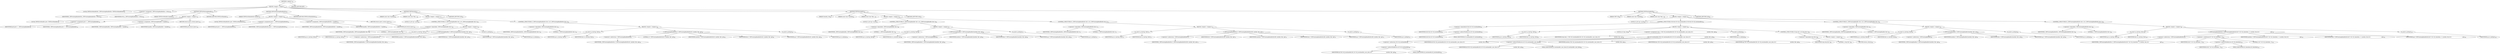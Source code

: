 digraph "&lt;global&gt;" {  
"45144" [label = <(METHOD,&lt;global&gt;)<SUB>30</SUB>> ]
"45145" [label = <(BLOCK,&lt;empty&gt;,&lt;empty&gt;)> ]
"45146" [label = <(LOCAL,TIFFErrorHandlerExt _TIFFwarningHandlerExt: TIFFErrorHandlerExt)<SUB>30</SUB>> ]
"45147" [label = <(&lt;operator&gt;.assignment,_TIFFwarningHandlerExt = NULL)<SUB>30</SUB>> ]
"45148" [label = <(IDENTIFIER,_TIFFwarningHandlerExt,_TIFFwarningHandlerExt = NULL)<SUB>30</SUB>> ]
"45149" [label = <(IDENTIFIER,NULL,_TIFFwarningHandlerExt = NULL)<SUB>30</SUB>> ]
"45150" [label = <(METHOD,TIFFSetWarningHandler)<SUB>32</SUB>> ]
"45151" [label = <(PARAM,TIFFErrorHandler handler)<SUB>32</SUB>> ]
"45152" [label = <(BLOCK,&lt;empty&gt;,&lt;empty&gt;)<SUB>33</SUB>> ]
"45153" [label = <(LOCAL,TIFFErrorHandler prev: TIFFErrorHandler)<SUB>34</SUB>> ]
"45154" [label = <(&lt;operator&gt;.assignment,prev = _TIFFwarningHandler)<SUB>34</SUB>> ]
"45155" [label = <(IDENTIFIER,prev,prev = _TIFFwarningHandler)<SUB>34</SUB>> ]
"45156" [label = <(IDENTIFIER,_TIFFwarningHandler,prev = _TIFFwarningHandler)<SUB>34</SUB>> ]
"45157" [label = <(&lt;operator&gt;.assignment,_TIFFwarningHandler = handler)<SUB>35</SUB>> ]
"45158" [label = <(IDENTIFIER,_TIFFwarningHandler,_TIFFwarningHandler = handler)<SUB>35</SUB>> ]
"45159" [label = <(IDENTIFIER,handler,_TIFFwarningHandler = handler)<SUB>35</SUB>> ]
"45160" [label = <(RETURN,return (prev);,return (prev);)<SUB>36</SUB>> ]
"45161" [label = <(IDENTIFIER,prev,return (prev);)<SUB>36</SUB>> ]
"45162" [label = <(METHOD_RETURN,TIFFErrorHandler)<SUB>32</SUB>> ]
"45164" [label = <(METHOD,TIFFSetWarningHandlerExt)<SUB>39</SUB>> ]
"45165" [label = <(PARAM,TIFFErrorHandlerExt handler)<SUB>39</SUB>> ]
"45166" [label = <(BLOCK,&lt;empty&gt;,&lt;empty&gt;)<SUB>40</SUB>> ]
"45167" [label = <(LOCAL,TIFFErrorHandlerExt prev: TIFFErrorHandlerExt)<SUB>41</SUB>> ]
"45168" [label = <(&lt;operator&gt;.assignment,prev = _TIFFwarningHandlerExt)<SUB>41</SUB>> ]
"45169" [label = <(IDENTIFIER,prev,prev = _TIFFwarningHandlerExt)<SUB>41</SUB>> ]
"45170" [label = <(IDENTIFIER,_TIFFwarningHandlerExt,prev = _TIFFwarningHandlerExt)<SUB>41</SUB>> ]
"45171" [label = <(&lt;operator&gt;.assignment,_TIFFwarningHandlerExt = handler)<SUB>42</SUB>> ]
"45172" [label = <(IDENTIFIER,_TIFFwarningHandlerExt,_TIFFwarningHandlerExt = handler)<SUB>42</SUB>> ]
"45173" [label = <(IDENTIFIER,handler,_TIFFwarningHandlerExt = handler)<SUB>42</SUB>> ]
"45174" [label = <(RETURN,return (prev);,return (prev);)<SUB>43</SUB>> ]
"45175" [label = <(IDENTIFIER,prev,return (prev);)<SUB>43</SUB>> ]
"45176" [label = <(METHOD_RETURN,TIFFErrorHandlerExt)<SUB>39</SUB>> ]
"45178" [label = <(METHOD,TIFFWarning)<SUB>46</SUB>> ]
"45179" [label = <(PARAM,const char *module)<SUB>46</SUB>> ]
"45180" [label = <(PARAM,const char *fmt...)<SUB>46</SUB>> ]
"45181" [label = <(BLOCK,&lt;empty&gt;,&lt;empty&gt;)<SUB>47</SUB>> ]
"45182" [label = <(LOCAL,va_list ap: va_list)<SUB>48</SUB>> ]
"45183" [label = <(CONTROL_STRUCTURE,if (_TIFFwarningHandler &amp;&amp; 1),if (_TIFFwarningHandler &amp;&amp; 1))<SUB>49</SUB>> ]
"45184" [label = <(&lt;operator&gt;.logicalAnd,_TIFFwarningHandler &amp;&amp; 1)<SUB>49</SUB>> ]
"45185" [label = <(IDENTIFIER,_TIFFwarningHandler,_TIFFwarningHandler &amp;&amp; 1)<SUB>49</SUB>> ]
"45186" [label = <(LITERAL,1,_TIFFwarningHandler &amp;&amp; 1)<SUB>49</SUB>> ]
"45187" [label = <(BLOCK,&lt;empty&gt;,&lt;empty&gt;)<SUB>50</SUB>> ]
"45188" [label = <(va_start,va_start(ap, fmt))<SUB>51</SUB>> ]
"45189" [label = <(IDENTIFIER,ap,va_start(ap, fmt))<SUB>51</SUB>> ]
"45190" [label = <(IDENTIFIER,fmt,va_start(ap, fmt))<SUB>51</SUB>> ]
"45191" [label = <(*_TIFFwarningHandler,(*_TIFFwarningHandler)(module, fmt, ap))<SUB>52</SUB>> ]
"45192" [label = <(&lt;operator&gt;.indirection,*_TIFFwarningHandler)<SUB>52</SUB>> ]
"45193" [label = <(IDENTIFIER,_TIFFwarningHandler,(*_TIFFwarningHandler)(module, fmt, ap))<SUB>52</SUB>> ]
"45194" [label = <(IDENTIFIER,module,(*_TIFFwarningHandler)(module, fmt, ap))<SUB>52</SUB>> ]
"45195" [label = <(IDENTIFIER,fmt,(*_TIFFwarningHandler)(module, fmt, ap))<SUB>52</SUB>> ]
"45196" [label = <(IDENTIFIER,ap,(*_TIFFwarningHandler)(module, fmt, ap))<SUB>52</SUB>> ]
"45197" [label = <(va_end,va_end(ap))<SUB>53</SUB>> ]
"45198" [label = <(IDENTIFIER,ap,va_end(ap))<SUB>53</SUB>> ]
"45199" [label = <(CONTROL_STRUCTURE,if (_TIFFwarningHandlerExt &amp;&amp; 1),if (_TIFFwarningHandlerExt &amp;&amp; 1))<SUB>55</SUB>> ]
"45200" [label = <(&lt;operator&gt;.logicalAnd,_TIFFwarningHandlerExt &amp;&amp; 1)<SUB>55</SUB>> ]
"45201" [label = <(IDENTIFIER,_TIFFwarningHandlerExt,_TIFFwarningHandlerExt &amp;&amp; 1)<SUB>55</SUB>> ]
"45202" [label = <(LITERAL,1,_TIFFwarningHandlerExt &amp;&amp; 1)<SUB>55</SUB>> ]
"45203" [label = <(BLOCK,&lt;empty&gt;,&lt;empty&gt;)<SUB>56</SUB>> ]
"45204" [label = <(va_start,va_start(ap, fmt))<SUB>57</SUB>> ]
"45205" [label = <(IDENTIFIER,ap,va_start(ap, fmt))<SUB>57</SUB>> ]
"45206" [label = <(IDENTIFIER,fmt,va_start(ap, fmt))<SUB>57</SUB>> ]
"45207" [label = <(*_TIFFwarningHandlerExt,(*_TIFFwarningHandlerExt)(0, module, fmt, ap))<SUB>58</SUB>> ]
"45208" [label = <(&lt;operator&gt;.indirection,*_TIFFwarningHandlerExt)<SUB>58</SUB>> ]
"45209" [label = <(IDENTIFIER,_TIFFwarningHandlerExt,(*_TIFFwarningHandlerExt)(0, module, fmt, ap))<SUB>58</SUB>> ]
"45210" [label = <(LITERAL,0,(*_TIFFwarningHandlerExt)(0, module, fmt, ap))<SUB>58</SUB>> ]
"45211" [label = <(IDENTIFIER,module,(*_TIFFwarningHandlerExt)(0, module, fmt, ap))<SUB>58</SUB>> ]
"45212" [label = <(IDENTIFIER,fmt,(*_TIFFwarningHandlerExt)(0, module, fmt, ap))<SUB>58</SUB>> ]
"45213" [label = <(IDENTIFIER,ap,(*_TIFFwarningHandlerExt)(0, module, fmt, ap))<SUB>58</SUB>> ]
"45214" [label = <(va_end,va_end(ap))<SUB>59</SUB>> ]
"45215" [label = <(IDENTIFIER,ap,va_end(ap))<SUB>59</SUB>> ]
"45216" [label = <(METHOD_RETURN,void)<SUB>46</SUB>> ]
"45218" [label = <(METHOD,TIFFWarningExt)<SUB>63</SUB>> ]
"45219" [label = <(PARAM,thandle_t fd)<SUB>63</SUB>> ]
"45220" [label = <(PARAM,const char *module)<SUB>63</SUB>> ]
"45221" [label = <(PARAM,const char *fmt...)<SUB>63</SUB>> ]
"45222" [label = <(BLOCK,&lt;empty&gt;,&lt;empty&gt;)<SUB>64</SUB>> ]
"45223" [label = <(LOCAL,va_list ap: va_list)<SUB>65</SUB>> ]
"45224" [label = <(CONTROL_STRUCTURE,if (_TIFFwarningHandler &amp;&amp; 1),if (_TIFFwarningHandler &amp;&amp; 1))<SUB>66</SUB>> ]
"45225" [label = <(&lt;operator&gt;.logicalAnd,_TIFFwarningHandler &amp;&amp; 1)<SUB>66</SUB>> ]
"45226" [label = <(IDENTIFIER,_TIFFwarningHandler,_TIFFwarningHandler &amp;&amp; 1)<SUB>66</SUB>> ]
"45227" [label = <(LITERAL,1,_TIFFwarningHandler &amp;&amp; 1)<SUB>66</SUB>> ]
"45228" [label = <(BLOCK,&lt;empty&gt;,&lt;empty&gt;)<SUB>67</SUB>> ]
"45229" [label = <(va_start,va_start(ap, fmt))<SUB>68</SUB>> ]
"45230" [label = <(IDENTIFIER,ap,va_start(ap, fmt))<SUB>68</SUB>> ]
"45231" [label = <(IDENTIFIER,fmt,va_start(ap, fmt))<SUB>68</SUB>> ]
"45232" [label = <(*_TIFFwarningHandler,(*_TIFFwarningHandler)(module, fmt, ap))<SUB>69</SUB>> ]
"45233" [label = <(&lt;operator&gt;.indirection,*_TIFFwarningHandler)<SUB>69</SUB>> ]
"45234" [label = <(IDENTIFIER,_TIFFwarningHandler,(*_TIFFwarningHandler)(module, fmt, ap))<SUB>69</SUB>> ]
"45235" [label = <(IDENTIFIER,module,(*_TIFFwarningHandler)(module, fmt, ap))<SUB>69</SUB>> ]
"45236" [label = <(IDENTIFIER,fmt,(*_TIFFwarningHandler)(module, fmt, ap))<SUB>69</SUB>> ]
"45237" [label = <(IDENTIFIER,ap,(*_TIFFwarningHandler)(module, fmt, ap))<SUB>69</SUB>> ]
"45238" [label = <(va_end,va_end(ap))<SUB>70</SUB>> ]
"45239" [label = <(IDENTIFIER,ap,va_end(ap))<SUB>70</SUB>> ]
"45240" [label = <(CONTROL_STRUCTURE,if (_TIFFwarningHandlerExt &amp;&amp; 1),if (_TIFFwarningHandlerExt &amp;&amp; 1))<SUB>72</SUB>> ]
"45241" [label = <(&lt;operator&gt;.logicalAnd,_TIFFwarningHandlerExt &amp;&amp; 1)<SUB>72</SUB>> ]
"45242" [label = <(IDENTIFIER,_TIFFwarningHandlerExt,_TIFFwarningHandlerExt &amp;&amp; 1)<SUB>72</SUB>> ]
"45243" [label = <(LITERAL,1,_TIFFwarningHandlerExt &amp;&amp; 1)<SUB>72</SUB>> ]
"45244" [label = <(BLOCK,&lt;empty&gt;,&lt;empty&gt;)<SUB>73</SUB>> ]
"45245" [label = <(va_start,va_start(ap, fmt))<SUB>74</SUB>> ]
"45246" [label = <(IDENTIFIER,ap,va_start(ap, fmt))<SUB>74</SUB>> ]
"45247" [label = <(IDENTIFIER,fmt,va_start(ap, fmt))<SUB>74</SUB>> ]
"45248" [label = <(*_TIFFwarningHandlerExt,(*_TIFFwarningHandlerExt)(fd, module, fmt, ap))<SUB>75</SUB>> ]
"45249" [label = <(&lt;operator&gt;.indirection,*_TIFFwarningHandlerExt)<SUB>75</SUB>> ]
"45250" [label = <(IDENTIFIER,_TIFFwarningHandlerExt,(*_TIFFwarningHandlerExt)(fd, module, fmt, ap))<SUB>75</SUB>> ]
"45251" [label = <(IDENTIFIER,fd,(*_TIFFwarningHandlerExt)(fd, module, fmt, ap))<SUB>75</SUB>> ]
"45252" [label = <(IDENTIFIER,module,(*_TIFFwarningHandlerExt)(fd, module, fmt, ap))<SUB>75</SUB>> ]
"45253" [label = <(IDENTIFIER,fmt,(*_TIFFwarningHandlerExt)(fd, module, fmt, ap))<SUB>75</SUB>> ]
"45254" [label = <(IDENTIFIER,ap,(*_TIFFwarningHandlerExt)(fd, module, fmt, ap))<SUB>75</SUB>> ]
"45255" [label = <(va_end,va_end(ap))<SUB>76</SUB>> ]
"45256" [label = <(IDENTIFIER,ap,va_end(ap))<SUB>76</SUB>> ]
"45257" [label = <(METHOD_RETURN,void)<SUB>63</SUB>> ]
"45259" [label = <(METHOD,TIFFWarningExtR)<SUB>80</SUB>> ]
"45260" [label = <(PARAM,TIFF *tif)<SUB>80</SUB>> ]
"45261" [label = <(PARAM,const char *module)<SUB>80</SUB>> ]
"45262" [label = <(PARAM,const char *fmt...)<SUB>80</SUB>> ]
"45263" [label = <(BLOCK,&lt;empty&gt;,&lt;empty&gt;)<SUB>81</SUB>> ]
"45264" [label = <(LOCAL,va_list ap: va_list)<SUB>82</SUB>> ]
"45265" [label = <(CONTROL_STRUCTURE,if (tif &amp;&amp; tif-&gt;tif_warnhandler),if (tif &amp;&amp; tif-&gt;tif_warnhandler))<SUB>83</SUB>> ]
"45266" [label = <(&lt;operator&gt;.logicalAnd,tif &amp;&amp; tif-&gt;tif_warnhandler)<SUB>83</SUB>> ]
"45267" [label = <(IDENTIFIER,tif,tif &amp;&amp; tif-&gt;tif_warnhandler)<SUB>83</SUB>> ]
"45268" [label = <(&lt;operator&gt;.indirectFieldAccess,tif-&gt;tif_warnhandler)<SUB>83</SUB>> ]
"45269" [label = <(IDENTIFIER,tif,tif &amp;&amp; tif-&gt;tif_warnhandler)<SUB>83</SUB>> ]
"45270" [label = <(FIELD_IDENTIFIER,tif_warnhandler,tif_warnhandler)<SUB>83</SUB>> ]
"45271" [label = <(BLOCK,&lt;empty&gt;,&lt;empty&gt;)<SUB>84</SUB>> ]
"45272" [label = <(va_start,va_start(ap, fmt))<SUB>85</SUB>> ]
"45273" [label = <(IDENTIFIER,ap,va_start(ap, fmt))<SUB>85</SUB>> ]
"45274" [label = <(IDENTIFIER,fmt,va_start(ap, fmt))<SUB>85</SUB>> ]
"45275" [label = <(LOCAL,int stop: int)<SUB>86</SUB>> ]
"45276" [label = <(&lt;operator&gt;.assignment,stop = (*tif-&gt;tif_warnhandler)(tif, tif-&gt;tif_warnhandler_user_data,\012                                           module, fmt, ap))<SUB>86</SUB>> ]
"45277" [label = <(IDENTIFIER,stop,stop = (*tif-&gt;tif_warnhandler)(tif, tif-&gt;tif_warnhandler_user_data,\012                                           module, fmt, ap))<SUB>86</SUB>> ]
"45278" [label = <(*tif-&gt;tif_warnhandler,(*tif-&gt;tif_warnhandler)(tif, tif-&gt;tif_warnhandler_user_data,\012                                           module, fmt, ap))<SUB>86</SUB>> ]
"45279" [label = <(&lt;operator&gt;.indirection,*tif-&gt;tif_warnhandler)<SUB>86</SUB>> ]
"45280" [label = <(&lt;operator&gt;.indirectFieldAccess,tif-&gt;tif_warnhandler)<SUB>86</SUB>> ]
"45281" [label = <(IDENTIFIER,tif,(*tif-&gt;tif_warnhandler)(tif, tif-&gt;tif_warnhandler_user_data,\012                                           module, fmt, ap))<SUB>86</SUB>> ]
"45282" [label = <(FIELD_IDENTIFIER,tif_warnhandler,tif_warnhandler)<SUB>86</SUB>> ]
"45283" [label = <(IDENTIFIER,tif,(*tif-&gt;tif_warnhandler)(tif, tif-&gt;tif_warnhandler_user_data,\012                                           module, fmt, ap))<SUB>86</SUB>> ]
"45284" [label = <(&lt;operator&gt;.indirectFieldAccess,tif-&gt;tif_warnhandler_user_data)<SUB>86</SUB>> ]
"45285" [label = <(IDENTIFIER,tif,(*tif-&gt;tif_warnhandler)(tif, tif-&gt;tif_warnhandler_user_data,\012                                           module, fmt, ap))<SUB>86</SUB>> ]
"45286" [label = <(FIELD_IDENTIFIER,tif_warnhandler_user_data,tif_warnhandler_user_data)<SUB>86</SUB>> ]
"45287" [label = <(IDENTIFIER,module,(*tif-&gt;tif_warnhandler)(tif, tif-&gt;tif_warnhandler_user_data,\012                                           module, fmt, ap))<SUB>87</SUB>> ]
"45288" [label = <(IDENTIFIER,fmt,(*tif-&gt;tif_warnhandler)(tif, tif-&gt;tif_warnhandler_user_data,\012                                           module, fmt, ap))<SUB>87</SUB>> ]
"45289" [label = <(IDENTIFIER,ap,(*tif-&gt;tif_warnhandler)(tif, tif-&gt;tif_warnhandler_user_data,\012                                           module, fmt, ap))<SUB>87</SUB>> ]
"45290" [label = <(va_end,va_end(ap))<SUB>88</SUB>> ]
"45291" [label = <(IDENTIFIER,ap,va_end(ap))<SUB>88</SUB>> ]
"45292" [label = <(CONTROL_STRUCTURE,if (stop &amp;&amp; 1),if (stop &amp;&amp; 1))<SUB>89</SUB>> ]
"45293" [label = <(&lt;operator&gt;.logicalAnd,stop &amp;&amp; 1)<SUB>89</SUB>> ]
"45294" [label = <(IDENTIFIER,stop,stop &amp;&amp; 1)<SUB>89</SUB>> ]
"45295" [label = <(LITERAL,1,stop &amp;&amp; 1)<SUB>89</SUB>> ]
"45296" [label = <(BLOCK,&lt;empty&gt;,&lt;empty&gt;)<SUB>90</SUB>> ]
"45297" [label = <(RETURN,return;,return;)<SUB>90</SUB>> ]
"45298" [label = <(CONTROL_STRUCTURE,if (_TIFFwarningHandler &amp;&amp; 1),if (_TIFFwarningHandler &amp;&amp; 1))<SUB>92</SUB>> ]
"45299" [label = <(&lt;operator&gt;.logicalAnd,_TIFFwarningHandler &amp;&amp; 1)<SUB>92</SUB>> ]
"45300" [label = <(IDENTIFIER,_TIFFwarningHandler,_TIFFwarningHandler &amp;&amp; 1)<SUB>92</SUB>> ]
"45301" [label = <(LITERAL,1,_TIFFwarningHandler &amp;&amp; 1)<SUB>92</SUB>> ]
"45302" [label = <(BLOCK,&lt;empty&gt;,&lt;empty&gt;)<SUB>93</SUB>> ]
"45303" [label = <(va_start,va_start(ap, fmt))<SUB>94</SUB>> ]
"45304" [label = <(IDENTIFIER,ap,va_start(ap, fmt))<SUB>94</SUB>> ]
"45305" [label = <(IDENTIFIER,fmt,va_start(ap, fmt))<SUB>94</SUB>> ]
"45306" [label = <(*_TIFFwarningHandler,(*_TIFFwarningHandler)(module, fmt, ap))<SUB>95</SUB>> ]
"45307" [label = <(&lt;operator&gt;.indirection,*_TIFFwarningHandler)<SUB>95</SUB>> ]
"45308" [label = <(IDENTIFIER,_TIFFwarningHandler,(*_TIFFwarningHandler)(module, fmt, ap))<SUB>95</SUB>> ]
"45309" [label = <(IDENTIFIER,module,(*_TIFFwarningHandler)(module, fmt, ap))<SUB>95</SUB>> ]
"45310" [label = <(IDENTIFIER,fmt,(*_TIFFwarningHandler)(module, fmt, ap))<SUB>95</SUB>> ]
"45311" [label = <(IDENTIFIER,ap,(*_TIFFwarningHandler)(module, fmt, ap))<SUB>95</SUB>> ]
"45312" [label = <(va_end,va_end(ap))<SUB>96</SUB>> ]
"45313" [label = <(IDENTIFIER,ap,va_end(ap))<SUB>96</SUB>> ]
"45314" [label = <(CONTROL_STRUCTURE,if (_TIFFwarningHandlerExt &amp;&amp; 1),if (_TIFFwarningHandlerExt &amp;&amp; 1))<SUB>98</SUB>> ]
"45315" [label = <(&lt;operator&gt;.logicalAnd,_TIFFwarningHandlerExt &amp;&amp; 1)<SUB>98</SUB>> ]
"45316" [label = <(IDENTIFIER,_TIFFwarningHandlerExt,_TIFFwarningHandlerExt &amp;&amp; 1)<SUB>98</SUB>> ]
"45317" [label = <(LITERAL,1,_TIFFwarningHandlerExt &amp;&amp; 1)<SUB>98</SUB>> ]
"45318" [label = <(BLOCK,&lt;empty&gt;,&lt;empty&gt;)<SUB>99</SUB>> ]
"45319" [label = <(va_start,va_start(ap, fmt))<SUB>100</SUB>> ]
"45320" [label = <(IDENTIFIER,ap,va_start(ap, fmt))<SUB>100</SUB>> ]
"45321" [label = <(IDENTIFIER,fmt,va_start(ap, fmt))<SUB>100</SUB>> ]
"45322" [label = <(*_TIFFwarningHandlerExt,(*_TIFFwarningHandlerExt)(tif ? tif-&gt;tif_clientdata : 0, module, fmt,\012                                  ap))<SUB>101</SUB>> ]
"45323" [label = <(&lt;operator&gt;.indirection,*_TIFFwarningHandlerExt)<SUB>101</SUB>> ]
"45324" [label = <(IDENTIFIER,_TIFFwarningHandlerExt,(*_TIFFwarningHandlerExt)(tif ? tif-&gt;tif_clientdata : 0, module, fmt,\012                                  ap))<SUB>101</SUB>> ]
"45325" [label = <(&lt;operator&gt;.conditional,tif ? tif-&gt;tif_clientdata : 0)<SUB>101</SUB>> ]
"45326" [label = <(IDENTIFIER,tif,tif ? tif-&gt;tif_clientdata : 0)<SUB>101</SUB>> ]
"45327" [label = <(&lt;operator&gt;.indirectFieldAccess,tif-&gt;tif_clientdata)<SUB>101</SUB>> ]
"45328" [label = <(IDENTIFIER,tif,tif ? tif-&gt;tif_clientdata : 0)<SUB>101</SUB>> ]
"45329" [label = <(FIELD_IDENTIFIER,tif_clientdata,tif_clientdata)<SUB>101</SUB>> ]
"45330" [label = <(LITERAL,0,tif ? tif-&gt;tif_clientdata : 0)<SUB>101</SUB>> ]
"45331" [label = <(IDENTIFIER,module,(*_TIFFwarningHandlerExt)(tif ? tif-&gt;tif_clientdata : 0, module, fmt,\012                                  ap))<SUB>101</SUB>> ]
"45332" [label = <(IDENTIFIER,fmt,(*_TIFFwarningHandlerExt)(tif ? tif-&gt;tif_clientdata : 0, module, fmt,\012                                  ap))<SUB>101</SUB>> ]
"45333" [label = <(IDENTIFIER,ap,(*_TIFFwarningHandlerExt)(tif ? tif-&gt;tif_clientdata : 0, module, fmt,\012                                  ap))<SUB>102</SUB>> ]
"45334" [label = <(va_end,va_end(ap))<SUB>103</SUB>> ]
"45335" [label = <(IDENTIFIER,ap,va_end(ap))<SUB>103</SUB>> ]
"45336" [label = <(METHOD_RETURN,void)<SUB>80</SUB>> ]
"45338" [label = <(METHOD_RETURN,ANY)> ]
  "45144" -> "45145" 
  "45144" -> "45338" 
  "45145" -> "45146" 
  "45145" -> "45147" 
  "45145" -> "45150" 
  "45145" -> "45164" 
  "45145" -> "45178" 
  "45145" -> "45218" 
  "45145" -> "45259" 
  "45147" -> "45148" 
  "45147" -> "45149" 
  "45150" -> "45151" 
  "45150" -> "45152" 
  "45150" -> "45162" 
  "45152" -> "45153" 
  "45152" -> "45154" 
  "45152" -> "45157" 
  "45152" -> "45160" 
  "45154" -> "45155" 
  "45154" -> "45156" 
  "45157" -> "45158" 
  "45157" -> "45159" 
  "45160" -> "45161" 
  "45164" -> "45165" 
  "45164" -> "45166" 
  "45164" -> "45176" 
  "45166" -> "45167" 
  "45166" -> "45168" 
  "45166" -> "45171" 
  "45166" -> "45174" 
  "45168" -> "45169" 
  "45168" -> "45170" 
  "45171" -> "45172" 
  "45171" -> "45173" 
  "45174" -> "45175" 
  "45178" -> "45179" 
  "45178" -> "45180" 
  "45178" -> "45181" 
  "45178" -> "45216" 
  "45181" -> "45182" 
  "45181" -> "45183" 
  "45181" -> "45199" 
  "45183" -> "45184" 
  "45183" -> "45187" 
  "45184" -> "45185" 
  "45184" -> "45186" 
  "45187" -> "45188" 
  "45187" -> "45191" 
  "45187" -> "45197" 
  "45188" -> "45189" 
  "45188" -> "45190" 
  "45191" -> "45192" 
  "45191" -> "45194" 
  "45191" -> "45195" 
  "45191" -> "45196" 
  "45192" -> "45193" 
  "45197" -> "45198" 
  "45199" -> "45200" 
  "45199" -> "45203" 
  "45200" -> "45201" 
  "45200" -> "45202" 
  "45203" -> "45204" 
  "45203" -> "45207" 
  "45203" -> "45214" 
  "45204" -> "45205" 
  "45204" -> "45206" 
  "45207" -> "45208" 
  "45207" -> "45210" 
  "45207" -> "45211" 
  "45207" -> "45212" 
  "45207" -> "45213" 
  "45208" -> "45209" 
  "45214" -> "45215" 
  "45218" -> "45219" 
  "45218" -> "45220" 
  "45218" -> "45221" 
  "45218" -> "45222" 
  "45218" -> "45257" 
  "45222" -> "45223" 
  "45222" -> "45224" 
  "45222" -> "45240" 
  "45224" -> "45225" 
  "45224" -> "45228" 
  "45225" -> "45226" 
  "45225" -> "45227" 
  "45228" -> "45229" 
  "45228" -> "45232" 
  "45228" -> "45238" 
  "45229" -> "45230" 
  "45229" -> "45231" 
  "45232" -> "45233" 
  "45232" -> "45235" 
  "45232" -> "45236" 
  "45232" -> "45237" 
  "45233" -> "45234" 
  "45238" -> "45239" 
  "45240" -> "45241" 
  "45240" -> "45244" 
  "45241" -> "45242" 
  "45241" -> "45243" 
  "45244" -> "45245" 
  "45244" -> "45248" 
  "45244" -> "45255" 
  "45245" -> "45246" 
  "45245" -> "45247" 
  "45248" -> "45249" 
  "45248" -> "45251" 
  "45248" -> "45252" 
  "45248" -> "45253" 
  "45248" -> "45254" 
  "45249" -> "45250" 
  "45255" -> "45256" 
  "45259" -> "45260" 
  "45259" -> "45261" 
  "45259" -> "45262" 
  "45259" -> "45263" 
  "45259" -> "45336" 
  "45263" -> "45264" 
  "45263" -> "45265" 
  "45263" -> "45298" 
  "45263" -> "45314" 
  "45265" -> "45266" 
  "45265" -> "45271" 
  "45266" -> "45267" 
  "45266" -> "45268" 
  "45268" -> "45269" 
  "45268" -> "45270" 
  "45271" -> "45272" 
  "45271" -> "45275" 
  "45271" -> "45276" 
  "45271" -> "45290" 
  "45271" -> "45292" 
  "45272" -> "45273" 
  "45272" -> "45274" 
  "45276" -> "45277" 
  "45276" -> "45278" 
  "45278" -> "45279" 
  "45278" -> "45283" 
  "45278" -> "45284" 
  "45278" -> "45287" 
  "45278" -> "45288" 
  "45278" -> "45289" 
  "45279" -> "45280" 
  "45280" -> "45281" 
  "45280" -> "45282" 
  "45284" -> "45285" 
  "45284" -> "45286" 
  "45290" -> "45291" 
  "45292" -> "45293" 
  "45292" -> "45296" 
  "45293" -> "45294" 
  "45293" -> "45295" 
  "45296" -> "45297" 
  "45298" -> "45299" 
  "45298" -> "45302" 
  "45299" -> "45300" 
  "45299" -> "45301" 
  "45302" -> "45303" 
  "45302" -> "45306" 
  "45302" -> "45312" 
  "45303" -> "45304" 
  "45303" -> "45305" 
  "45306" -> "45307" 
  "45306" -> "45309" 
  "45306" -> "45310" 
  "45306" -> "45311" 
  "45307" -> "45308" 
  "45312" -> "45313" 
  "45314" -> "45315" 
  "45314" -> "45318" 
  "45315" -> "45316" 
  "45315" -> "45317" 
  "45318" -> "45319" 
  "45318" -> "45322" 
  "45318" -> "45334" 
  "45319" -> "45320" 
  "45319" -> "45321" 
  "45322" -> "45323" 
  "45322" -> "45325" 
  "45322" -> "45331" 
  "45322" -> "45332" 
  "45322" -> "45333" 
  "45323" -> "45324" 
  "45325" -> "45326" 
  "45325" -> "45327" 
  "45325" -> "45330" 
  "45327" -> "45328" 
  "45327" -> "45329" 
  "45334" -> "45335" 
}
